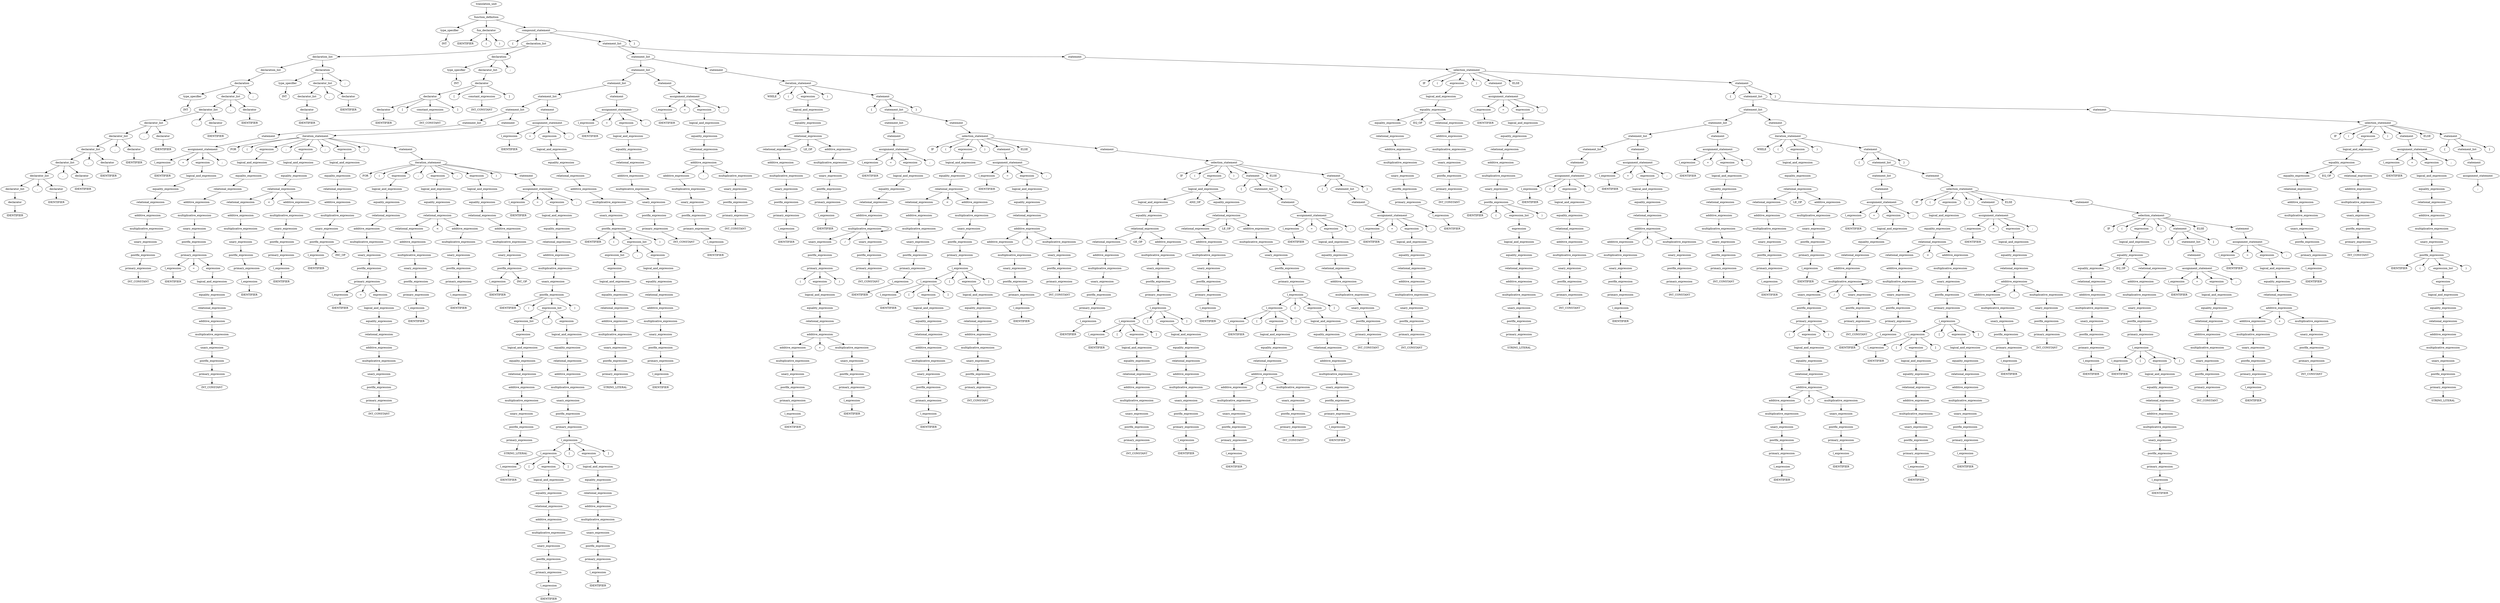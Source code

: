 digraph G {ordering=out;

1[label="type_specifier"]
1 -> 2
2[label="INT"]
3[label="fun_declarator"]
3 -> 4
4[label="IDENTIFIER"]
3 -> 5
5[label="("]
3 -> 6
6[label=")"]

7[label="type_specifier"]
7 -> 8
8[label="INT"]
9[label="declarator"]
9 -> 10
10[label="IDENTIFIER"]
11[label="declarator_list"]
11 -> 9
12[label="declarator"]
12 -> 13
13[label="IDENTIFIER"]
14[label="declarator_list"]
14 -> 11
14 -> 15
15[label=","]
14 -> 12
16[label="declarator"]
16 -> 17
17[label="IDENTIFIER"]
18[label="declarator_list"]
18 -> 14
18 -> 19
19[label=","]
18 -> 16
20[label="declarator"]
20 -> 21
21[label="IDENTIFIER"]
22[label="declarator_list"]
22 -> 18
22 -> 23
23[label=","]
22 -> 20
24[label="declarator"]
24 -> 25
25[label="IDENTIFIER"]
26[label="declarator_list"]
26 -> 22
26 -> 27
27[label=","]
26 -> 24
28[label="declarator"]
28 -> 29
29[label="IDENTIFIER"]
30[label="declarator_list"]
30 -> 26
30 -> 31
31[label=","]
30 -> 28
32[label="declarator"]
32 -> 33
33[label="IDENTIFIER"]
34[label="declarator_list"]
34 -> 30
34 -> 35
35[label=","]
34 -> 32
36[label="declarator"]
36 -> 37
37[label="IDENTIFIER"]
38[label="declarator_list"]
38 -> 34
38 -> 39
39[label=","]
38 -> 36
40[label="declaration"]
40 -> 7
40 -> 38
40 -> 41
41[label=";"]
42[label="declaration_list"]
42 -> 40

43[label="type_specifier"]
43 -> 44
44[label="INT"]
45[label="declarator"]
45 -> 46
46[label="IDENTIFIER"]
47[label="declarator_list"]
47 -> 45
48[label="declarator"]
48 -> 49
49[label="IDENTIFIER"]
50[label="declarator_list"]
50 -> 47
50 -> 51
51[label=","]
50 -> 48
52[label="declaration"]
52 -> 43
52 -> 50
52 -> 53
53[label=";"]
54[label="declaration_list"]
54 -> 42
54 -> 52

55[label="type_specifier"]
55 -> 56
56[label="INT"]
57[label="declarator"]
57 -> 58
58[label="IDENTIFIER"]
59[label="constant_expression"]
59 -> 60
60[label="INT_CONSTANT"]
61[label="declarator"]
61 -> 57
61 -> 62
62[label="["]
61 -> 59
61 -> 63
63[label="]"]
64[label="constant_expression"]
64 -> 65
65[label="INT_CONSTANT"]
66[label="declarator"]
66 -> 61
66 -> 67
67[label="["]
66 -> 64
66 -> 68
68[label="]"]
69[label="declarator_list"]
69 -> 66
70[label="declaration"]
70 -> 55
70 -> 69
70 -> 71
71[label=";"]
72[label="declaration_list"]
72 -> 54
72 -> 70


73[label="l_expression"]
73 -> 74
74[label="IDENTIFIER"]
75[label="primary_expression"]
75 -> 76
76[label="INT_CONSTANT"]
77[label="postfix_expression"]
77 -> 75
78[label="unary_expression"]
78 -> 77
79[label="multiplicative_expression"]
79 -> 78
80[label="additive_expression"]
80 -> 79
81[label="relational_expression"]
81 -> 80
82[label="equality_expression"]
82 -> 81
83[label="logical_and_expression"]
83 -> 82
84[label="expression"]
84 -> 83
85[label="assignment_statement"]
85 -> 73
85 -> 86
86[label="="]
85 -> 84
85 -> 87
87[label=";"]
88[label="statement"]
88 -> 85
89[label="statement_list"]
89 -> 88



90[label="l_expression"]
90 -> 91
91[label="IDENTIFIER"]
92[label="primary_expression"]
92 -> 93
93[label="INT_CONSTANT"]
94[label="postfix_expression"]
94 -> 92
95[label="unary_expression"]
95 -> 94
96[label="multiplicative_expression"]
96 -> 95
97[label="additive_expression"]
97 -> 96
98[label="relational_expression"]
98 -> 97
99[label="equality_expression"]
99 -> 98
100[label="logical_and_expression"]
100 -> 99
101[label="expression"]
101 -> 100
102[label="primary_expression"]
102 -> 90
102 -> 103
103[label="="]
102 -> 101
104[label="postfix_expression"]
104 -> 102
105[label="unary_expression"]
105 -> 104
106[label="multiplicative_expression"]
106 -> 105
107[label="additive_expression"]
107 -> 106
108[label="relational_expression"]
108 -> 107
109[label="equality_expression"]
109 -> 108
110[label="logical_and_expression"]
110 -> 109
111[label="expression"]
111 -> 110
112[label="l_expression"]
112 -> 113
113[label="IDENTIFIER"]
114[label="primary_expression"]
114 -> 112
115[label="postfix_expression"]
115 -> 114
116[label="unary_expression"]
116 -> 115
117[label="multiplicative_expression"]
117 -> 116
118[label="additive_expression"]
118 -> 117
119[label="relational_expression"]
119 -> 118
120[label="l_expression"]
120 -> 121
121[label="IDENTIFIER"]
122[label="primary_expression"]
122 -> 120
123[label="postfix_expression"]
123 -> 122
124[label="unary_expression"]
124 -> 123
125[label="multiplicative_expression"]
125 -> 124
126[label="additive_expression"]
126 -> 125
127[label="relational_expression"]
127 -> 119
127 -> 128
128[label="<"]
127 -> 126
129[label="equality_expression"]
129 -> 127
130[label="logical_and_expression"]
130 -> 129
131[label="expression"]
131 -> 130
132[label="l_expression"]
132 -> 133
133[label="IDENTIFIER"]
134[label="postfix_expression"]
134 -> 132
134 -> 135
135[label="INC_OP"]
136[label="unary_expression"]
136 -> 134
137[label="multiplicative_expression"]
137 -> 136
138[label="additive_expression"]
138 -> 137
139[label="relational_expression"]
139 -> 138
140[label="equality_expression"]
140 -> 139
141[label="logical_and_expression"]
141 -> 140
142[label="expression"]
142 -> 141

143[label="l_expression"]
143 -> 144
144[label="IDENTIFIER"]
145[label="primary_expression"]
145 -> 146
146[label="INT_CONSTANT"]
147[label="postfix_expression"]
147 -> 145
148[label="unary_expression"]
148 -> 147
149[label="multiplicative_expression"]
149 -> 148
150[label="additive_expression"]
150 -> 149
151[label="relational_expression"]
151 -> 150
152[label="equality_expression"]
152 -> 151
153[label="logical_and_expression"]
153 -> 152
154[label="expression"]
154 -> 153
155[label="primary_expression"]
155 -> 143
155 -> 156
156[label="="]
155 -> 154
157[label="postfix_expression"]
157 -> 155
158[label="unary_expression"]
158 -> 157
159[label="multiplicative_expression"]
159 -> 158
160[label="additive_expression"]
160 -> 159
161[label="relational_expression"]
161 -> 160
162[label="equality_expression"]
162 -> 161
163[label="logical_and_expression"]
163 -> 162
164[label="expression"]
164 -> 163
165[label="l_expression"]
165 -> 166
166[label="IDENTIFIER"]
167[label="primary_expression"]
167 -> 165
168[label="postfix_expression"]
168 -> 167
169[label="unary_expression"]
169 -> 168
170[label="multiplicative_expression"]
170 -> 169
171[label="additive_expression"]
171 -> 170
172[label="relational_expression"]
172 -> 171
173[label="l_expression"]
173 -> 174
174[label="IDENTIFIER"]
175[label="primary_expression"]
175 -> 173
176[label="postfix_expression"]
176 -> 175
177[label="unary_expression"]
177 -> 176
178[label="multiplicative_expression"]
178 -> 177
179[label="additive_expression"]
179 -> 178
180[label="relational_expression"]
180 -> 172
180 -> 181
181[label="<"]
180 -> 179
182[label="equality_expression"]
182 -> 180
183[label="logical_and_expression"]
183 -> 182
184[label="expression"]
184 -> 183
185[label="l_expression"]
185 -> 186
186[label="IDENTIFIER"]
187[label="postfix_expression"]
187 -> 185
187 -> 188
188[label="INC_OP"]
189[label="unary_expression"]
189 -> 187
190[label="multiplicative_expression"]
190 -> 189
191[label="additive_expression"]
191 -> 190
192[label="relational_expression"]
192 -> 191
193[label="equality_expression"]
193 -> 192
194[label="logical_and_expression"]
194 -> 193
195[label="expression"]
195 -> 194

196[label="l_expression"]
196 -> 197
197[label="IDENTIFIER"]
198[label="primary_expression"]
198 -> 199
199[label="STRING_LITERAL"]
200[label="postfix_expression"]
200 -> 198
201[label="unary_expression"]
201 -> 200
202[label="multiplicative_expression"]
202 -> 201
203[label="additive_expression"]
203 -> 202
204[label="relational_expression"]
204 -> 203
205[label="equality_expression"]
205 -> 204
206[label="logical_and_expression"]
206 -> 205
207[label="expression"]
207 -> 206
208[label="expression_list"]
208 -> 207
209[label="l_expression"]
209 -> 210
210[label="IDENTIFIER"]
211[label="l_expression"]
211 -> 212
212[label="IDENTIFIER"]
213[label="primary_expression"]
213 -> 211
214[label="postfix_expression"]
214 -> 213
215[label="unary_expression"]
215 -> 214
216[label="multiplicative_expression"]
216 -> 215
217[label="additive_expression"]
217 -> 216
218[label="relational_expression"]
218 -> 217
219[label="equality_expression"]
219 -> 218
220[label="logical_and_expression"]
220 -> 219
221[label="expression"]
221 -> 220
222[label="l_expression"]
222 -> 209
222 -> 223
223[label="["]
222 -> 221
222 -> 224
224[label="]"]
225[label="l_expression"]
225 -> 226
226[label="IDENTIFIER"]
227[label="primary_expression"]
227 -> 225
228[label="postfix_expression"]
228 -> 227
229[label="unary_expression"]
229 -> 228
230[label="multiplicative_expression"]
230 -> 229
231[label="additive_expression"]
231 -> 230
232[label="relational_expression"]
232 -> 231
233[label="equality_expression"]
233 -> 232
234[label="logical_and_expression"]
234 -> 233
235[label="expression"]
235 -> 234
236[label="l_expression"]
236 -> 222
236 -> 237
237[label="["]
236 -> 235
236 -> 238
238[label="]"]
239[label="primary_expression"]
239 -> 236
240[label="postfix_expression"]
240 -> 239
241[label="unary_expression"]
241 -> 240
242[label="multiplicative_expression"]
242 -> 241
243[label="additive_expression"]
243 -> 242
244[label="relational_expression"]
244 -> 243
245[label="equality_expression"]
245 -> 244
246[label="logical_and_expression"]
246 -> 245
247[label="expression"]
247 -> 246
248[label="expression_list"]
248 -> 208
248 -> 249
249[label=","]
248 -> 247
250[label="postfix_expression"]
250 -> 251
251[label="IDENTIFIER"]
250 -> 252
252[label="("]
250 -> 248
250 -> 253
253[label=")"]
254[label="unary_expression"]
254 -> 250
255[label="multiplicative_expression"]
255 -> 254
256[label="additive_expression"]
256 -> 255
257[label="relational_expression"]
257 -> 256
258[label="equality_expression"]
258 -> 257
259[label="logical_and_expression"]
259 -> 258
260[label="expression"]
260 -> 259
261[label="assignment_statement"]
261 -> 196
261 -> 262
262[label="="]
261 -> 260
261 -> 263
263[label=";"]
264[label="statement"]
264 -> 261
265[label="iteration_statement"]
265 -> 266
266[label="FOR"]
265 -> 267
267[label="("]
265 -> 164
265 -> 268
268[label=";"]
265 -> 184
265 -> 269
269[label=";"]
265 -> 195
265 -> 270
270[label=")"]
265 -> 264
271[label="statement"]
271 -> 265
272[label="iteration_statement"]
272 -> 273
273[label="FOR"]
272 -> 274
274[label="("]
272 -> 111
272 -> 275
275[label=";"]
272 -> 131
272 -> 276
276[label=";"]
272 -> 142
272 -> 277
277[label=")"]
272 -> 271
278[label="statement"]
278 -> 272
279[label="statement_list"]
279 -> 89
279 -> 278


280[label="l_expression"]
280 -> 281
281[label="IDENTIFIER"]
282[label="primary_expression"]
282 -> 283
283[label="STRING_LITERAL"]
284[label="postfix_expression"]
284 -> 282
285[label="unary_expression"]
285 -> 284
286[label="multiplicative_expression"]
286 -> 285
287[label="additive_expression"]
287 -> 286
288[label="relational_expression"]
288 -> 287
289[label="equality_expression"]
289 -> 288
290[label="logical_and_expression"]
290 -> 289
291[label="expression"]
291 -> 290
292[label="expression_list"]
292 -> 291
293[label="l_expression"]
293 -> 294
294[label="IDENTIFIER"]
295[label="primary_expression"]
295 -> 293
296[label="postfix_expression"]
296 -> 295
297[label="unary_expression"]
297 -> 296
298[label="multiplicative_expression"]
298 -> 297
299[label="additive_expression"]
299 -> 298
300[label="relational_expression"]
300 -> 299
301[label="equality_expression"]
301 -> 300
302[label="logical_and_expression"]
302 -> 301
303[label="expression"]
303 -> 302
304[label="expression_list"]
304 -> 292
304 -> 305
305[label=","]
304 -> 303
306[label="postfix_expression"]
306 -> 307
307[label="IDENTIFIER"]
306 -> 308
308[label="("]
306 -> 304
306 -> 309
309[label=")"]
310[label="unary_expression"]
310 -> 306
311[label="multiplicative_expression"]
311 -> 310
312[label="additive_expression"]
312 -> 311
313[label="relational_expression"]
313 -> 312
314[label="equality_expression"]
314 -> 313
315[label="logical_and_expression"]
315 -> 314
316[label="expression"]
316 -> 315
317[label="assignment_statement"]
317 -> 280
317 -> 318
318[label="="]
317 -> 316
317 -> 319
319[label=";"]
320[label="statement"]
320 -> 317
321[label="statement_list"]
321 -> 279
321 -> 320


322[label="l_expression"]
322 -> 323
323[label="IDENTIFIER"]
324[label="primary_expression"]
324 -> 325
325[label="INT_CONSTANT"]
326[label="postfix_expression"]
326 -> 324
327[label="unary_expression"]
327 -> 326
328[label="multiplicative_expression"]
328 -> 327
329[label="additive_expression"]
329 -> 328
330[label="relational_expression"]
330 -> 329
331[label="equality_expression"]
331 -> 330
332[label="logical_and_expression"]
332 -> 331
333[label="expression"]
333 -> 332
334[label="assignment_statement"]
334 -> 322
334 -> 335
335[label="="]
334 -> 333
334 -> 336
336[label=";"]
337[label="statement"]
337 -> 334
338[label="statement_list"]
338 -> 321
338 -> 337

339[label="l_expression"]
339 -> 340
340[label="IDENTIFIER"]
341[label="l_expression"]
341 -> 342
342[label="IDENTIFIER"]
343[label="primary_expression"]
343 -> 341
344[label="postfix_expression"]
344 -> 343
345[label="unary_expression"]
345 -> 344
346[label="multiplicative_expression"]
346 -> 345
347[label="additive_expression"]
347 -> 346
348[label="primary_expression"]
348 -> 349
349[label="INT_CONSTANT"]
350[label="postfix_expression"]
350 -> 348
351[label="unary_expression"]
351 -> 350
352[label="multiplicative_expression"]
352 -> 351
353[label="additive_expression"]
353 -> 347
353 -> 354
354[label="-"]
353 -> 352
355[label="relational_expression"]
355 -> 353
356[label="equality_expression"]
356 -> 355
357[label="logical_and_expression"]
357 -> 356
358[label="expression"]
358 -> 357
359[label="assignment_statement"]
359 -> 339
359 -> 360
360[label="="]
359 -> 358
359 -> 361
361[label=";"]
362[label="statement"]
362 -> 359
363[label="statement_list"]
363 -> 338
363 -> 362

364[label="l_expression"]
364 -> 365
365[label="IDENTIFIER"]
366[label="primary_expression"]
366 -> 364
367[label="postfix_expression"]
367 -> 366
368[label="unary_expression"]
368 -> 367
369[label="multiplicative_expression"]
369 -> 368
370[label="additive_expression"]
370 -> 369
371[label="relational_expression"]
371 -> 370
372[label="l_expression"]
372 -> 373
373[label="IDENTIFIER"]
374[label="primary_expression"]
374 -> 372
375[label="postfix_expression"]
375 -> 374
376[label="unary_expression"]
376 -> 375
377[label="multiplicative_expression"]
377 -> 376
378[label="additive_expression"]
378 -> 377
379[label="relational_expression"]
379 -> 371
379 -> 380
380[label="LE_OP"]
379 -> 378
381[label="equality_expression"]
381 -> 379
382[label="logical_and_expression"]
382 -> 381
383[label="expression"]
383 -> 382

384[label="l_expression"]
384 -> 385
385[label="IDENTIFIER"]
386[label="l_expression"]
386 -> 387
387[label="IDENTIFIER"]
388[label="primary_expression"]
388 -> 386
389[label="postfix_expression"]
389 -> 388
390[label="unary_expression"]
390 -> 389
391[label="multiplicative_expression"]
391 -> 390
392[label="additive_expression"]
392 -> 391
393[label="l_expression"]
393 -> 394
394[label="IDENTIFIER"]
395[label="primary_expression"]
395 -> 393
396[label="postfix_expression"]
396 -> 395
397[label="unary_expression"]
397 -> 396
398[label="multiplicative_expression"]
398 -> 397
399[label="additive_expression"]
399 -> 392
399 -> 400
400[label="+"]
399 -> 398
401[label="relational_expression"]
401 -> 399
402[label="equality_expression"]
402 -> 401
403[label="logical_and_expression"]
403 -> 402
404[label="expression"]
404 -> 403
405[label="primary_expression"]
405 -> 406
406[label="("]
405 -> 404
405 -> 407
407[label=")"]
408[label="postfix_expression"]
408 -> 405
409[label="unary_expression"]
409 -> 408
410[label="multiplicative_expression"]
410 -> 409
411[label="primary_expression"]
411 -> 412
412[label="INT_CONSTANT"]
413[label="postfix_expression"]
413 -> 411
414[label="unary_expression"]
414 -> 413
410[label="multiplicative_expression"]
410 -> 410
410 -> 415
415[label="/"]
410 -> 414
416[label="additive_expression"]
416 -> 410
417[label="relational_expression"]
417 -> 416
418[label="equality_expression"]
418 -> 417
419[label="logical_and_expression"]
419 -> 418
420[label="expression"]
420 -> 419
421[label="assignment_statement"]
421 -> 384
421 -> 422
422[label="="]
421 -> 420
421 -> 423
423[label=";"]
424[label="statement"]
424 -> 421
425[label="statement_list"]
425 -> 424

426[label="l_expression"]
426 -> 427
427[label="IDENTIFIER"]
428[label="primary_expression"]
428 -> 426
429[label="postfix_expression"]
429 -> 428
430[label="unary_expression"]
430 -> 429
431[label="multiplicative_expression"]
431 -> 430
432[label="additive_expression"]
432 -> 431
433[label="relational_expression"]
433 -> 432
434[label="l_expression"]
434 -> 435
435[label="IDENTIFIER"]
436[label="l_expression"]
436 -> 437
437[label="IDENTIFIER"]
438[label="primary_expression"]
438 -> 436
439[label="postfix_expression"]
439 -> 438
440[label="unary_expression"]
440 -> 439
441[label="multiplicative_expression"]
441 -> 440
442[label="additive_expression"]
442 -> 441
443[label="relational_expression"]
443 -> 442
444[label="equality_expression"]
444 -> 443
445[label="logical_and_expression"]
445 -> 444
446[label="expression"]
446 -> 445
447[label="l_expression"]
447 -> 434
447 -> 448
448[label="["]
447 -> 446
447 -> 449
449[label="]"]
450[label="primary_expression"]
450 -> 451
451[label="INT_CONSTANT"]
452[label="postfix_expression"]
452 -> 450
453[label="unary_expression"]
453 -> 452
454[label="multiplicative_expression"]
454 -> 453
455[label="additive_expression"]
455 -> 454
456[label="relational_expression"]
456 -> 455
457[label="equality_expression"]
457 -> 456
458[label="logical_and_expression"]
458 -> 457
459[label="expression"]
459 -> 458
460[label="l_expression"]
460 -> 447
460 -> 461
461[label="["]
460 -> 459
460 -> 462
462[label="]"]
463[label="primary_expression"]
463 -> 460
464[label="postfix_expression"]
464 -> 463
465[label="unary_expression"]
465 -> 464
466[label="multiplicative_expression"]
466 -> 465
467[label="additive_expression"]
467 -> 466
468[label="relational_expression"]
468 -> 433
468 -> 469
469[label="<"]
468 -> 467
470[label="equality_expression"]
470 -> 468
471[label="logical_and_expression"]
471 -> 470
472[label="expression"]
472 -> 471

473[label="l_expression"]
473 -> 474
474[label="IDENTIFIER"]
475[label="l_expression"]
475 -> 476
476[label="IDENTIFIER"]
477[label="primary_expression"]
477 -> 475
478[label="postfix_expression"]
478 -> 477
479[label="unary_expression"]
479 -> 478
480[label="multiplicative_expression"]
480 -> 479
481[label="additive_expression"]
481 -> 480
482[label="primary_expression"]
482 -> 483
483[label="INT_CONSTANT"]
484[label="postfix_expression"]
484 -> 482
485[label="unary_expression"]
485 -> 484
486[label="multiplicative_expression"]
486 -> 485
487[label="additive_expression"]
487 -> 481
487 -> 488
488[label="-"]
487 -> 486
489[label="relational_expression"]
489 -> 487
490[label="equality_expression"]
490 -> 489
491[label="logical_and_expression"]
491 -> 490
492[label="expression"]
492 -> 491
493[label="assignment_statement"]
493 -> 473
493 -> 494
494[label="="]
493 -> 492
493 -> 495
495[label=";"]
496[label="statement"]
496 -> 493

497[label="l_expression"]
497 -> 498
498[label="IDENTIFIER"]
499[label="primary_expression"]
499 -> 497
500[label="postfix_expression"]
500 -> 499
501[label="unary_expression"]
501 -> 500
502[label="multiplicative_expression"]
502 -> 501
503[label="additive_expression"]
503 -> 502
504[label="relational_expression"]
504 -> 503
505[label="l_expression"]
505 -> 506
506[label="IDENTIFIER"]
507[label="primary_expression"]
507 -> 508
508[label="INT_CONSTANT"]
509[label="postfix_expression"]
509 -> 507
510[label="unary_expression"]
510 -> 509
511[label="multiplicative_expression"]
511 -> 510
512[label="additive_expression"]
512 -> 511
513[label="relational_expression"]
513 -> 512
514[label="equality_expression"]
514 -> 513
515[label="logical_and_expression"]
515 -> 514
516[label="expression"]
516 -> 515
517[label="l_expression"]
517 -> 505
517 -> 518
518[label="["]
517 -> 516
517 -> 519
519[label="]"]
520[label="l_expression"]
520 -> 521
521[label="IDENTIFIER"]
522[label="primary_expression"]
522 -> 520
523[label="postfix_expression"]
523 -> 522
524[label="unary_expression"]
524 -> 523
525[label="multiplicative_expression"]
525 -> 524
526[label="additive_expression"]
526 -> 525
527[label="relational_expression"]
527 -> 526
528[label="equality_expression"]
528 -> 527
529[label="logical_and_expression"]
529 -> 528
530[label="expression"]
530 -> 529
531[label="l_expression"]
531 -> 517
531 -> 532
532[label="["]
531 -> 530
531 -> 533
533[label="]"]
534[label="primary_expression"]
534 -> 531
535[label="postfix_expression"]
535 -> 534
536[label="unary_expression"]
536 -> 535
537[label="multiplicative_expression"]
537 -> 536
538[label="additive_expression"]
538 -> 537
539[label="relational_expression"]
539 -> 504
539 -> 540
540[label="GE_OP"]
539 -> 538
541[label="equality_expression"]
541 -> 539
542[label="logical_and_expression"]
542 -> 541
543[label="l_expression"]
543 -> 544
544[label="IDENTIFIER"]
545[label="primary_expression"]
545 -> 543
546[label="postfix_expression"]
546 -> 545
547[label="unary_expression"]
547 -> 546
548[label="multiplicative_expression"]
548 -> 547
549[label="additive_expression"]
549 -> 548
550[label="relational_expression"]
550 -> 549
551[label="l_expression"]
551 -> 552
552[label="IDENTIFIER"]
553[label="l_expression"]
553 -> 554
554[label="IDENTIFIER"]
555[label="primary_expression"]
555 -> 553
556[label="postfix_expression"]
556 -> 555
557[label="unary_expression"]
557 -> 556
558[label="multiplicative_expression"]
558 -> 557
559[label="additive_expression"]
559 -> 558
560[label="primary_expression"]
560 -> 561
561[label="INT_CONSTANT"]
562[label="postfix_expression"]
562 -> 560
563[label="unary_expression"]
563 -> 562
564[label="multiplicative_expression"]
564 -> 563
565[label="additive_expression"]
565 -> 559
565 -> 566
566[label="-"]
565 -> 564
567[label="relational_expression"]
567 -> 565
568[label="equality_expression"]
568 -> 567
569[label="logical_and_expression"]
569 -> 568
570[label="expression"]
570 -> 569
571[label="l_expression"]
571 -> 551
571 -> 572
572[label="["]
571 -> 570
571 -> 573
573[label="]"]
574[label="l_expression"]
574 -> 575
575[label="IDENTIFIER"]
576[label="primary_expression"]
576 -> 574
577[label="postfix_expression"]
577 -> 576
578[label="unary_expression"]
578 -> 577
579[label="multiplicative_expression"]
579 -> 578
580[label="additive_expression"]
580 -> 579
581[label="relational_expression"]
581 -> 580
582[label="equality_expression"]
582 -> 581
583[label="logical_and_expression"]
583 -> 582
584[label="expression"]
584 -> 583
585[label="l_expression"]
585 -> 571
585 -> 586
586[label="["]
585 -> 584
585 -> 587
587[label="]"]
588[label="primary_expression"]
588 -> 585
589[label="postfix_expression"]
589 -> 588
590[label="unary_expression"]
590 -> 589
591[label="multiplicative_expression"]
591 -> 590
592[label="additive_expression"]
592 -> 591
593[label="relational_expression"]
593 -> 550
593 -> 594
594[label="LE_OP"]
593 -> 592
595[label="equality_expression"]
595 -> 593
596[label="logical_and_expression"]
596 -> 542
596 -> 597
597[label="AND_OP"]
596 -> 595
598[label="expression"]
598 -> 596


599[label="l_expression"]
599 -> 600
600[label="IDENTIFIER"]
601[label="primary_expression"]
601 -> 602
602[label="INT_CONSTANT"]
603[label="postfix_expression"]
603 -> 601
604[label="unary_expression"]
604 -> 603
605[label="multiplicative_expression"]
605 -> 604
606[label="additive_expression"]
606 -> 605
607[label="relational_expression"]
607 -> 606
608[label="equality_expression"]
608 -> 607
609[label="logical_and_expression"]
609 -> 608
610[label="expression"]
610 -> 609
611[label="assignment_statement"]
611 -> 599
611 -> 612
612[label="="]
611 -> 610
611 -> 613
613[label=";"]
614[label="statement"]
614 -> 611
615[label="statement_list"]
615 -> 614

616[label="statement"]
616 -> 617
617[label="{"]
616 -> 615
616 -> 618
618[label="}"]



619[label="l_expression"]
619 -> 620
620[label="IDENTIFIER"]
621[label="primary_expression"]
621 -> 622
622[label="INT_CONSTANT"]
623[label="postfix_expression"]
623 -> 621
624[label="unary_expression"]
624 -> 623
625[label="multiplicative_expression"]
625 -> 624
626[label="additive_expression"]
626 -> 625
627[label="relational_expression"]
627 -> 626
628[label="equality_expression"]
628 -> 627
629[label="logical_and_expression"]
629 -> 628
630[label="expression"]
630 -> 629
631[label="assignment_statement"]
631 -> 619
631 -> 632
632[label="="]
631 -> 630
631 -> 633
633[label=";"]
634[label="statement"]
634 -> 631
635[label="statement_list"]
635 -> 634

636[label="statement"]
636 -> 637
637[label="{"]
636 -> 635
636 -> 638
638[label="}"]
639[label="selection_statement"]
639 -> 640
640[label="IF"]
639 -> 641
641[label="("]
639 -> 598
639 -> 642
642[label=")"]
639 -> 616
639 -> 643
643[label="ELSE"]
639 -> 636
644[label="statement"]
644 -> 639
645[label="selection_statement"]
645 -> 646
646[label="IF"]
645 -> 647
647[label="("]
645 -> 472
645 -> 648
648[label=")"]
645 -> 496
645 -> 649
649[label="ELSE"]
645 -> 644
650[label="statement"]
650 -> 645
651[label="statement_list"]
651 -> 425
651 -> 650

652[label="statement"]
652 -> 653
653[label="{"]
652 -> 651
652 -> 654
654[label="}"]
655[label="iteration_statement"]
655 -> 656
656[label="WHILE"]
655 -> 657
657[label="("]
655 -> 383
655 -> 658
658[label=")"]
655 -> 652
659[label="statement"]
659 -> 655
660[label="statement_list"]
660 -> 363
660 -> 659

661[label="l_expression"]
661 -> 662
662[label="IDENTIFIER"]
663[label="primary_expression"]
663 -> 661
664[label="postfix_expression"]
664 -> 663
665[label="unary_expression"]
665 -> 664
666[label="multiplicative_expression"]
666 -> 665
667[label="additive_expression"]
667 -> 666
668[label="relational_expression"]
668 -> 667
669[label="equality_expression"]
669 -> 668
670[label="primary_expression"]
670 -> 671
671[label="INT_CONSTANT"]
672[label="postfix_expression"]
672 -> 670
673[label="unary_expression"]
673 -> 672
674[label="multiplicative_expression"]
674 -> 673
675[label="additive_expression"]
675 -> 674
676[label="relational_expression"]
676 -> 675
677[label="equality_expression"]
677 -> 669
677 -> 678
678[label="EQ_OP"]
677 -> 676
679[label="logical_and_expression"]
679 -> 677
680[label="expression"]
680 -> 679

681[label="l_expression"]
681 -> 682
682[label="IDENTIFIER"]
683[label="primary_expression"]
683 -> 684
684[label="STRING_LITERAL"]
685[label="postfix_expression"]
685 -> 683
686[label="unary_expression"]
686 -> 685
687[label="multiplicative_expression"]
687 -> 686
688[label="additive_expression"]
688 -> 687
689[label="relational_expression"]
689 -> 688
690[label="equality_expression"]
690 -> 689
691[label="logical_and_expression"]
691 -> 690
692[label="expression"]
692 -> 691
693[label="expression_list"]
693 -> 692
694[label="postfix_expression"]
694 -> 695
695[label="IDENTIFIER"]
694 -> 696
696[label="("]
694 -> 693
694 -> 697
697[label=")"]
698[label="unary_expression"]
698 -> 694
699[label="multiplicative_expression"]
699 -> 698
700[label="additive_expression"]
700 -> 699
701[label="relational_expression"]
701 -> 700
702[label="equality_expression"]
702 -> 701
703[label="logical_and_expression"]
703 -> 702
704[label="expression"]
704 -> 703
705[label="assignment_statement"]
705 -> 681
705 -> 706
706[label="="]
705 -> 704
705 -> 707
707[label=";"]
708[label="statement"]
708 -> 705


709[label="l_expression"]
709 -> 710
710[label="IDENTIFIER"]
711[label="primary_expression"]
711 -> 712
712[label="INT_CONSTANT"]
713[label="postfix_expression"]
713 -> 711
714[label="unary_expression"]
714 -> 713
715[label="multiplicative_expression"]
715 -> 714
716[label="additive_expression"]
716 -> 715
717[label="relational_expression"]
717 -> 716
718[label="equality_expression"]
718 -> 717
719[label="logical_and_expression"]
719 -> 718
720[label="expression"]
720 -> 719
721[label="assignment_statement"]
721 -> 709
721 -> 722
722[label="="]
721 -> 720
721 -> 723
723[label=";"]
724[label="statement"]
724 -> 721
725[label="statement_list"]
725 -> 724
726[label="l_expression"]
726 -> 727
727[label="IDENTIFIER"]
728[label="l_expression"]
728 -> 729
729[label="IDENTIFIER"]
730[label="primary_expression"]
730 -> 728
731[label="postfix_expression"]
731 -> 730
732[label="unary_expression"]
732 -> 731
733[label="multiplicative_expression"]
733 -> 732
734[label="additive_expression"]
734 -> 733
735[label="primary_expression"]
735 -> 736
736[label="INT_CONSTANT"]
737[label="postfix_expression"]
737 -> 735
738[label="unary_expression"]
738 -> 737
739[label="multiplicative_expression"]
739 -> 738
740[label="additive_expression"]
740 -> 734
740 -> 741
741[label="-"]
740 -> 739
742[label="relational_expression"]
742 -> 740
743[label="equality_expression"]
743 -> 742
744[label="logical_and_expression"]
744 -> 743
745[label="expression"]
745 -> 744
746[label="assignment_statement"]
746 -> 726
746 -> 747
747[label="="]
746 -> 745
746 -> 748
748[label=";"]
749[label="statement"]
749 -> 746
750[label="statement_list"]
750 -> 725
750 -> 749
751[label="l_expression"]
751 -> 752
752[label="IDENTIFIER"]
753[label="primary_expression"]
753 -> 754
754[label="INT_CONSTANT"]
755[label="postfix_expression"]
755 -> 753
756[label="unary_expression"]
756 -> 755
757[label="multiplicative_expression"]
757 -> 756
758[label="additive_expression"]
758 -> 757
759[label="relational_expression"]
759 -> 758
760[label="equality_expression"]
760 -> 759
761[label="logical_and_expression"]
761 -> 760
762[label="expression"]
762 -> 761
763[label="assignment_statement"]
763 -> 751
763 -> 764
764[label="="]
763 -> 762
763 -> 765
765[label=";"]
766[label="statement"]
766 -> 763
767[label="statement_list"]
767 -> 750
767 -> 766

768[label="l_expression"]
768 -> 769
769[label="IDENTIFIER"]
770[label="primary_expression"]
770 -> 768
771[label="postfix_expression"]
771 -> 770
772[label="unary_expression"]
772 -> 771
773[label="multiplicative_expression"]
773 -> 772
774[label="additive_expression"]
774 -> 773
775[label="relational_expression"]
775 -> 774
776[label="l_expression"]
776 -> 777
777[label="IDENTIFIER"]
778[label="primary_expression"]
778 -> 776
779[label="postfix_expression"]
779 -> 778
780[label="unary_expression"]
780 -> 779
781[label="multiplicative_expression"]
781 -> 780
782[label="additive_expression"]
782 -> 781
783[label="relational_expression"]
783 -> 775
783 -> 784
784[label="LE_OP"]
783 -> 782
785[label="equality_expression"]
785 -> 783
786[label="logical_and_expression"]
786 -> 785
787[label="expression"]
787 -> 786

788[label="l_expression"]
788 -> 789
789[label="IDENTIFIER"]
790[label="l_expression"]
790 -> 791
791[label="IDENTIFIER"]
792[label="primary_expression"]
792 -> 790
793[label="postfix_expression"]
793 -> 792
794[label="unary_expression"]
794 -> 793
795[label="multiplicative_expression"]
795 -> 794
796[label="additive_expression"]
796 -> 795
797[label="l_expression"]
797 -> 798
798[label="IDENTIFIER"]
799[label="primary_expression"]
799 -> 797
800[label="postfix_expression"]
800 -> 799
801[label="unary_expression"]
801 -> 800
802[label="multiplicative_expression"]
802 -> 801
803[label="additive_expression"]
803 -> 796
803 -> 804
804[label="+"]
803 -> 802
805[label="relational_expression"]
805 -> 803
806[label="equality_expression"]
806 -> 805
807[label="logical_and_expression"]
807 -> 806
808[label="expression"]
808 -> 807
809[label="primary_expression"]
809 -> 810
810[label="("]
809 -> 808
809 -> 811
811[label=")"]
812[label="postfix_expression"]
812 -> 809
813[label="unary_expression"]
813 -> 812
814[label="multiplicative_expression"]
814 -> 813
815[label="primary_expression"]
815 -> 816
816[label="INT_CONSTANT"]
817[label="postfix_expression"]
817 -> 815
818[label="unary_expression"]
818 -> 817
814[label="multiplicative_expression"]
814 -> 814
814 -> 819
819[label="/"]
814 -> 818
820[label="additive_expression"]
820 -> 814
821[label="relational_expression"]
821 -> 820
822[label="equality_expression"]
822 -> 821
823[label="logical_and_expression"]
823 -> 822
824[label="expression"]
824 -> 823
825[label="assignment_statement"]
825 -> 788
825 -> 826
826[label="="]
825 -> 824
825 -> 827
827[label=";"]
828[label="statement"]
828 -> 825
829[label="statement_list"]
829 -> 828

830[label="l_expression"]
830 -> 831
831[label="IDENTIFIER"]
832[label="primary_expression"]
832 -> 830
833[label="postfix_expression"]
833 -> 832
834[label="unary_expression"]
834 -> 833
835[label="multiplicative_expression"]
835 -> 834
836[label="additive_expression"]
836 -> 835
837[label="relational_expression"]
837 -> 836
838[label="l_expression"]
838 -> 839
839[label="IDENTIFIER"]
840[label="l_expression"]
840 -> 841
841[label="IDENTIFIER"]
842[label="primary_expression"]
842 -> 840
843[label="postfix_expression"]
843 -> 842
844[label="unary_expression"]
844 -> 843
845[label="multiplicative_expression"]
845 -> 844
846[label="additive_expression"]
846 -> 845
847[label="relational_expression"]
847 -> 846
848[label="equality_expression"]
848 -> 847
849[label="logical_and_expression"]
849 -> 848
850[label="expression"]
850 -> 849
851[label="l_expression"]
851 -> 838
851 -> 852
852[label="["]
851 -> 850
851 -> 853
853[label="]"]
854[label="l_expression"]
854 -> 855
855[label="IDENTIFIER"]
856[label="primary_expression"]
856 -> 854
857[label="postfix_expression"]
857 -> 856
858[label="unary_expression"]
858 -> 857
859[label="multiplicative_expression"]
859 -> 858
860[label="additive_expression"]
860 -> 859
861[label="relational_expression"]
861 -> 860
862[label="equality_expression"]
862 -> 861
863[label="logical_and_expression"]
863 -> 862
864[label="expression"]
864 -> 863
865[label="l_expression"]
865 -> 851
865 -> 866
866[label="["]
865 -> 864
865 -> 867
867[label="]"]
868[label="primary_expression"]
868 -> 865
869[label="postfix_expression"]
869 -> 868
870[label="unary_expression"]
870 -> 869
871[label="multiplicative_expression"]
871 -> 870
872[label="additive_expression"]
872 -> 871
873[label="relational_expression"]
873 -> 837
873 -> 874
874[label="<"]
873 -> 872
875[label="equality_expression"]
875 -> 873
876[label="logical_and_expression"]
876 -> 875
877[label="expression"]
877 -> 876

878[label="l_expression"]
878 -> 879
879[label="IDENTIFIER"]
880[label="l_expression"]
880 -> 881
881[label="IDENTIFIER"]
882[label="primary_expression"]
882 -> 880
883[label="postfix_expression"]
883 -> 882
884[label="unary_expression"]
884 -> 883
885[label="multiplicative_expression"]
885 -> 884
886[label="additive_expression"]
886 -> 885
887[label="primary_expression"]
887 -> 888
888[label="INT_CONSTANT"]
889[label="postfix_expression"]
889 -> 887
890[label="unary_expression"]
890 -> 889
891[label="multiplicative_expression"]
891 -> 890
892[label="additive_expression"]
892 -> 886
892 -> 893
893[label="-"]
892 -> 891
894[label="relational_expression"]
894 -> 892
895[label="equality_expression"]
895 -> 894
896[label="logical_and_expression"]
896 -> 895
897[label="expression"]
897 -> 896
898[label="assignment_statement"]
898 -> 878
898 -> 899
899[label="="]
898 -> 897
898 -> 900
900[label=";"]
901[label="statement"]
901 -> 898

902[label="l_expression"]
902 -> 903
903[label="IDENTIFIER"]
904[label="primary_expression"]
904 -> 902
905[label="postfix_expression"]
905 -> 904
906[label="unary_expression"]
906 -> 905
907[label="multiplicative_expression"]
907 -> 906
908[label="additive_expression"]
908 -> 907
909[label="relational_expression"]
909 -> 908
910[label="equality_expression"]
910 -> 909
911[label="l_expression"]
911 -> 912
912[label="IDENTIFIER"]
913[label="l_expression"]
913 -> 914
914[label="IDENTIFIER"]
915[label="primary_expression"]
915 -> 913
916[label="postfix_expression"]
916 -> 915
917[label="unary_expression"]
917 -> 916
918[label="multiplicative_expression"]
918 -> 917
919[label="additive_expression"]
919 -> 918
920[label="relational_expression"]
920 -> 919
921[label="equality_expression"]
921 -> 920
922[label="logical_and_expression"]
922 -> 921
923[label="expression"]
923 -> 922
924[label="l_expression"]
924 -> 911
924 -> 925
925[label="["]
924 -> 923
924 -> 926
926[label="]"]
927[label="primary_expression"]
927 -> 924
928[label="postfix_expression"]
928 -> 927
929[label="unary_expression"]
929 -> 928
930[label="multiplicative_expression"]
930 -> 929
931[label="additive_expression"]
931 -> 930
932[label="relational_expression"]
932 -> 931
933[label="equality_expression"]
933 -> 910
933 -> 934
934[label="EQ_OP"]
933 -> 932
935[label="logical_and_expression"]
935 -> 933
936[label="expression"]
936 -> 935


937[label="l_expression"]
937 -> 938
938[label="IDENTIFIER"]
939[label="primary_expression"]
939 -> 940
940[label="INT_CONSTANT"]
941[label="postfix_expression"]
941 -> 939
942[label="unary_expression"]
942 -> 941
943[label="multiplicative_expression"]
943 -> 942
944[label="additive_expression"]
944 -> 943
945[label="relational_expression"]
945 -> 944
946[label="equality_expression"]
946 -> 945
947[label="logical_and_expression"]
947 -> 946
948[label="expression"]
948 -> 947
949[label="assignment_statement"]
949 -> 937
949 -> 950
950[label="="]
949 -> 948
949 -> 951
951[label=";"]
952[label="statement"]
952 -> 949
953[label="statement_list"]
953 -> 952

954[label="statement"]
954 -> 955
955[label="{"]
954 -> 953
954 -> 956
956[label="}"]


957[label="l_expression"]
957 -> 958
958[label="IDENTIFIER"]
959[label="l_expression"]
959 -> 960
960[label="IDENTIFIER"]
961[label="primary_expression"]
961 -> 959
962[label="postfix_expression"]
962 -> 961
963[label="unary_expression"]
963 -> 962
964[label="multiplicative_expression"]
964 -> 963
965[label="additive_expression"]
965 -> 964
966[label="primary_expression"]
966 -> 967
967[label="INT_CONSTANT"]
968[label="postfix_expression"]
968 -> 966
969[label="unary_expression"]
969 -> 968
970[label="multiplicative_expression"]
970 -> 969
971[label="additive_expression"]
971 -> 965
971 -> 972
972[label="+"]
971 -> 970
973[label="relational_expression"]
973 -> 971
974[label="equality_expression"]
974 -> 973
975[label="logical_and_expression"]
975 -> 974
976[label="expression"]
976 -> 975
977[label="assignment_statement"]
977 -> 957
977 -> 978
978[label="="]
977 -> 976
977 -> 979
979[label=";"]
980[label="statement"]
980 -> 977
981[label="selection_statement"]
981 -> 982
982[label="IF"]
981 -> 983
983[label="("]
981 -> 936
981 -> 984
984[label=")"]
981 -> 954
981 -> 985
985[label="ELSE"]
981 -> 980
986[label="statement"]
986 -> 981
987[label="selection_statement"]
987 -> 988
988[label="IF"]
987 -> 989
989[label="("]
987 -> 877
987 -> 990
990[label=")"]
987 -> 901
987 -> 991
991[label="ELSE"]
987 -> 986
992[label="statement"]
992 -> 987
993[label="statement_list"]
993 -> 829
993 -> 992

994[label="statement"]
994 -> 995
995[label="{"]
994 -> 993
994 -> 996
996[label="}"]
997[label="iteration_statement"]
997 -> 998
998[label="WHILE"]
997 -> 999
999[label="("]
997 -> 787
997 -> 1000
1000[label=")"]
997 -> 994
1001[label="statement"]
1001 -> 997
1002[label="statement_list"]
1002 -> 767
1002 -> 1001

1003[label="l_expression"]
1003 -> 1004
1004[label="IDENTIFIER"]
1005[label="primary_expression"]
1005 -> 1003
1006[label="postfix_expression"]
1006 -> 1005
1007[label="unary_expression"]
1007 -> 1006
1008[label="multiplicative_expression"]
1008 -> 1007
1009[label="additive_expression"]
1009 -> 1008
1010[label="relational_expression"]
1010 -> 1009
1011[label="equality_expression"]
1011 -> 1010
1012[label="primary_expression"]
1012 -> 1013
1013[label="INT_CONSTANT"]
1014[label="postfix_expression"]
1014 -> 1012
1015[label="unary_expression"]
1015 -> 1014
1016[label="multiplicative_expression"]
1016 -> 1015
1017[label="additive_expression"]
1017 -> 1016
1018[label="relational_expression"]
1018 -> 1017
1019[label="equality_expression"]
1019 -> 1011
1019 -> 1020
1020[label="EQ_OP"]
1019 -> 1018
1021[label="logical_and_expression"]
1021 -> 1019
1022[label="expression"]
1022 -> 1021

1023[label="l_expression"]
1023 -> 1024
1024[label="IDENTIFIER"]
1025[label="primary_expression"]
1025 -> 1026
1026[label="STRING_LITERAL"]
1027[label="postfix_expression"]
1027 -> 1025
1028[label="unary_expression"]
1028 -> 1027
1029[label="multiplicative_expression"]
1029 -> 1028
1030[label="additive_expression"]
1030 -> 1029
1031[label="relational_expression"]
1031 -> 1030
1032[label="equality_expression"]
1032 -> 1031
1033[label="logical_and_expression"]
1033 -> 1032
1034[label="expression"]
1034 -> 1033
1035[label="expression_list"]
1035 -> 1034
1036[label="postfix_expression"]
1036 -> 1037
1037[label="IDENTIFIER"]
1036 -> 1038
1038[label="("]
1036 -> 1035
1036 -> 1039
1039[label=")"]
1040[label="unary_expression"]
1040 -> 1036
1041[label="multiplicative_expression"]
1041 -> 1040
1042[label="additive_expression"]
1042 -> 1041
1043[label="relational_expression"]
1043 -> 1042
1044[label="equality_expression"]
1044 -> 1043
1045[label="logical_and_expression"]
1045 -> 1044
1046[label="expression"]
1046 -> 1045
1047[label="assignment_statement"]
1047 -> 1023
1047 -> 1048
1048[label="="]
1047 -> 1046
1047 -> 1049
1049[label=";"]
1050[label="statement"]
1050 -> 1047

1051[label="assignment_statement"]
1051 -> 1052
1052[label=";"]
1053[label="statement"]
1053 -> 1051
1054[label="statement_list"]
1054 -> 1053
1055[label="statement"]
1055 -> 1056
1056[label="{"]
1055 -> 1054
1055 -> 1057
1057[label="}"]
1058[label="selection_statement"]
1058 -> 1059
1059[label="IF"]
1058 -> 1060
1060[label="("]
1058 -> 1022
1058 -> 1061
1061[label=")"]
1058 -> 1050
1058 -> 1062
1062[label="ELSE"]
1058 -> 1055
1063[label="statement"]
1063 -> 1058
1064[label="statement_list"]
1064 -> 1002
1064 -> 1063

1065[label="statement"]
1065 -> 1066
1066[label="{"]
1065 -> 1064
1065 -> 1067
1067[label="}"]
1068[label="selection_statement"]
1068 -> 1069
1069[label="IF"]
1068 -> 1070
1070[label="("]
1068 -> 680
1068 -> 1071
1071[label=")"]
1068 -> 708
1068 -> 1072
1072[label="ELSE"]
1068 -> 1065
1073[label="statement"]
1073 -> 1068
1074[label="statement_list"]
1074 -> 660
1074 -> 1073

1075[label="compound_statement"]
1075 -> 1076
1076[label="{"]
1075 -> 72
1075 -> 1074
1075 -> 1077
1077[label="}"]
1078[label="function_definition"]
1078 -> 1
1078 -> 3
1078 -> 1075
1079[label="translation_unit"]
1079 -> 1078}
